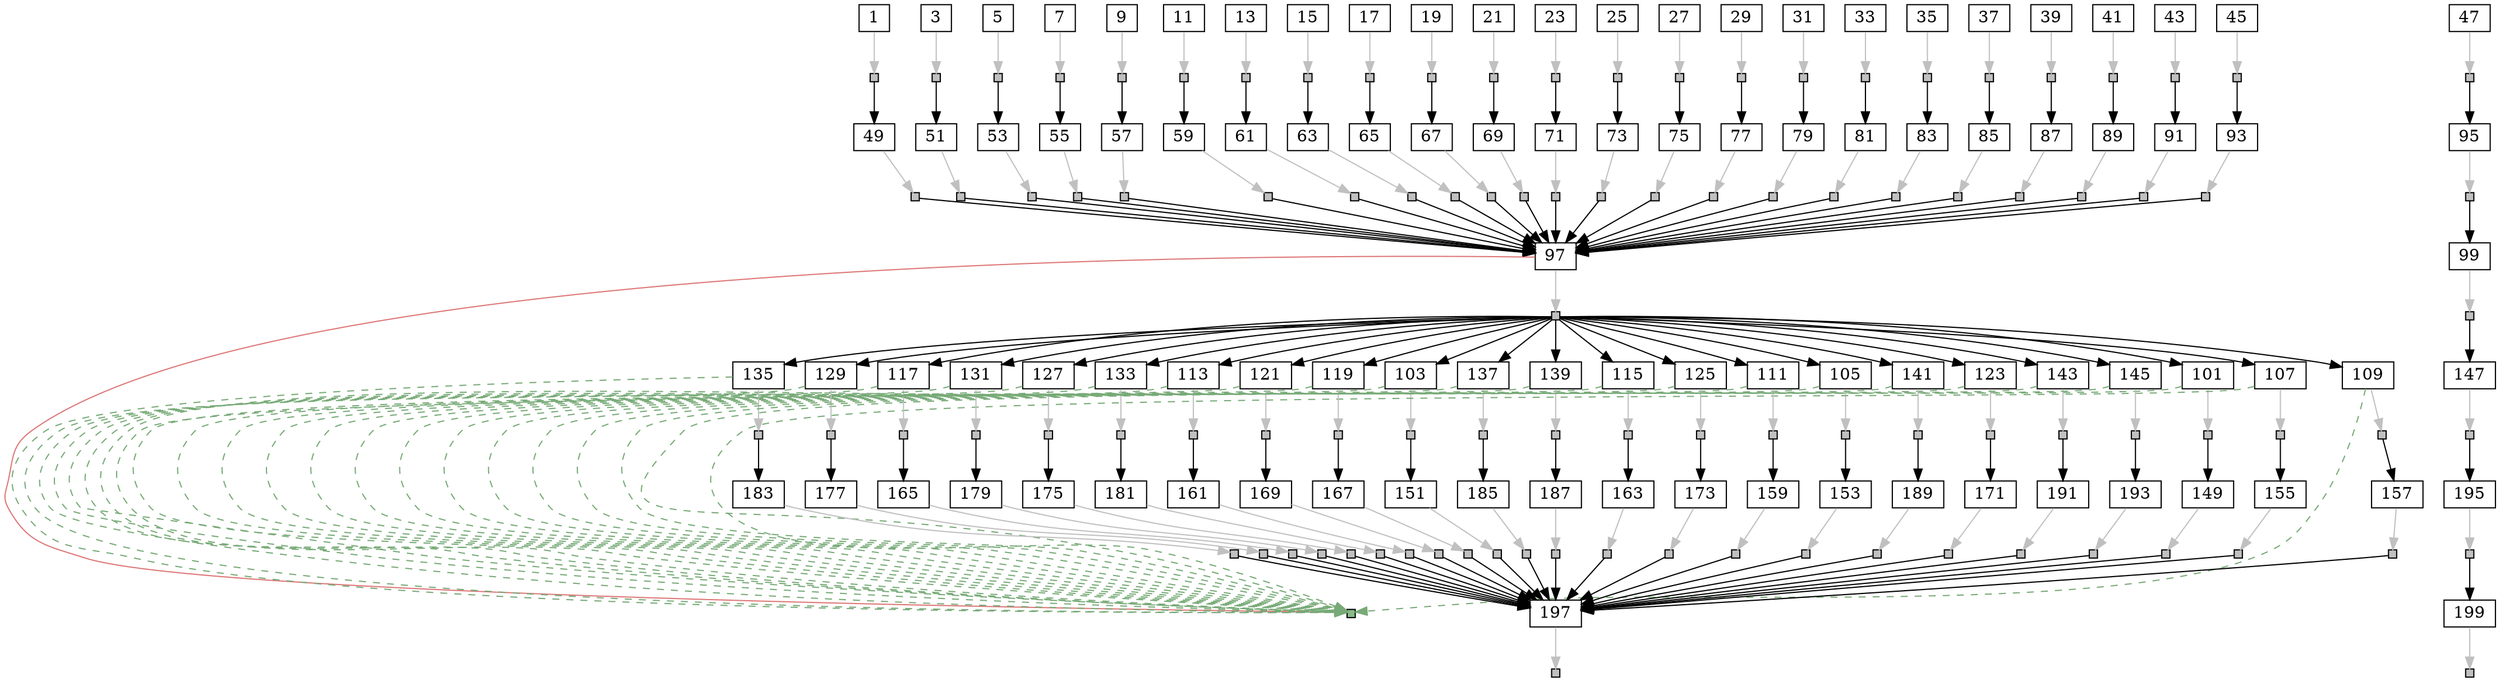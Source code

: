 strict digraph  {
	node [label="\N"];
	1	 [height=0,
		shape=rect,
		size=17.86,
		width=0];
	2	 [fillcolor=gray,
		height=0.1,
		label="",
		shape=rect,
		size=0,
		style=filled,
		width=0.1];
	1 -> 2	 [color=gray,
		size=41515602.0];
	49	 [height=0,
		shape=rect,
		size=311.02,
		width=0];
	2 -> 49	 [size=1007641.0];
	3	 [height=0,
		shape=rect,
		size=17.87,
		width=0];
	4	 [fillcolor=gray,
		height=0.1,
		label="",
		shape=rect,
		size=0,
		style=filled,
		width=0.1];
	3 -> 4	 [color=gray,
		size=41496533.0];
	51	 [height=0,
		shape=rect,
		size=552.89,
		width=0];
	4 -> 51	 [size=1026829.0];
	5	 [height=0,
		shape=rect,
		size=17.87,
		width=0];
	6	 [fillcolor=gray,
		height=0.1,
		label="",
		shape=rect,
		size=0,
		style=filled,
		width=0.1];
	5 -> 6	 [color=gray,
		size=41516612.0];
	53	 [height=0,
		shape=rect,
		size=450.52,
		width=0];
	6 -> 53	 [size=976190.0];
	7	 [height=0,
		shape=rect,
		size=18.29,
		width=0];
	8	 [fillcolor=gray,
		height=0.1,
		label="",
		shape=rect,
		size=0,
		style=filled,
		width=0.1];
	7 -> 8	 [color=gray,
		size=41467341.0];
	55	 [height=0,
		shape=rect,
		size=681.89,
		width=0];
	8 -> 55	 [size=948458.0];
	9	 [height=0,
		shape=rect,
		size=17.73,
		width=0];
	10	 [fillcolor=gray,
		height=0.1,
		label="",
		shape=rect,
		size=0,
		style=filled,
		width=0.1];
	9 -> 10	 [color=gray,
		size=41506314.0];
	57	 [height=0,
		shape=rect,
		size=465.43,
		width=0];
	10 -> 57	 [size=1004529.0];
	11	 [height=0,
		shape=rect,
		size=18.64,
		width=0];
	12	 [fillcolor=gray,
		height=0.1,
		label="",
		shape=rect,
		size=0,
		style=filled,
		width=0.1];
	11 -> 12	 [color=gray,
		size=41491439.0];
	59	 [height=0,
		shape=rect,
		size=684.59,
		width=0];
	12 -> 59	 [size=999733.0];
	13	 [height=0,
		shape=rect,
		size=17.55,
		width=0];
	14	 [fillcolor=gray,
		height=0.1,
		label="",
		shape=rect,
		size=0,
		style=filled,
		width=0.1];
	13 -> 14	 [color=gray,
		size=41459068.0];
	61	 [height=0,
		shape=rect,
		size=403.4,
		width=0];
	14 -> 61	 [size=964794.0];
	15	 [height=0,
		shape=rect,
		size=18.04,
		width=0];
	16	 [fillcolor=gray,
		height=0.1,
		label="",
		shape=rect,
		size=0,
		style=filled,
		width=0.1];
	15 -> 16	 [color=gray,
		size=41459003.0];
	63	 [height=0,
		shape=rect,
		size=457.83,
		width=0];
	16 -> 63	 [size=946081.0];
	17	 [height=0,
		shape=rect,
		size=18.06,
		width=0];
	18	 [fillcolor=gray,
		height=0.1,
		label="",
		shape=rect,
		size=0,
		style=filled,
		width=0.1];
	17 -> 18	 [color=gray,
		size=41479043.0];
	65	 [height=0,
		shape=rect,
		size=599.49,
		width=0];
	18 -> 65	 [size=992512.0];
	19	 [height=0,
		shape=rect,
		size=17.69,
		width=0];
	20	 [fillcolor=gray,
		height=0.1,
		label="",
		shape=rect,
		size=0,
		style=filled,
		width=0.1];
	19 -> 20	 [color=gray,
		size=41408931.0];
	67	 [height=0,
		shape=rect,
		size=245.62,
		width=0];
	20 -> 67	 [size=957311.0];
	21	 [height=0,
		shape=rect,
		size=18.09,
		width=0];
	22	 [fillcolor=gray,
		height=0.1,
		label="",
		shape=rect,
		size=0,
		style=filled,
		width=0.1];
	21 -> 22	 [color=gray,
		size=41497246.0];
	69	 [height=0,
		shape=rect,
		size=514.82,
		width=0];
	22 -> 69	 [size=990620.0];
	23	 [height=0,
		shape=rect,
		size=18.74,
		width=0];
	24	 [fillcolor=gray,
		height=0.1,
		label="",
		shape=rect,
		size=0,
		style=filled,
		width=0.1];
	23 -> 24	 [color=gray,
		size=41495692.0];
	71	 [height=0,
		shape=rect,
		size=549.47,
		width=0];
	24 -> 71	 [size=965071.0];
	25	 [height=0,
		shape=rect,
		size=18.05,
		width=0];
	26	 [fillcolor=gray,
		height=0.1,
		label="",
		shape=rect,
		size=0,
		style=filled,
		width=0.1];
	25 -> 26	 [color=gray,
		size=41496209.0];
	73	 [height=0,
		shape=rect,
		size=350.98,
		width=0];
	26 -> 73	 [size=981083.0];
	27	 [height=0,
		shape=rect,
		size=17.51,
		width=0];
	28	 [fillcolor=gray,
		height=0.1,
		label="",
		shape=rect,
		size=0,
		style=filled,
		width=0.1];
	27 -> 28	 [color=gray,
		size=41537704.0];
	75	 [height=0,
		shape=rect,
		size=288.28,
		width=0];
	28 -> 75	 [size=989352.0];
	29	 [height=0,
		shape=rect,
		size=18.56,
		width=0];
	30	 [fillcolor=gray,
		height=0.1,
		label="",
		shape=rect,
		size=0,
		style=filled,
		width=0.1];
	29 -> 30	 [color=gray,
		size=41481860.0];
	77	 [height=0,
		shape=rect,
		size=319.34,
		width=0];
	30 -> 77	 [size=963881.0];
	31	 [height=0,
		shape=rect,
		size=18.65,
		width=0];
	32	 [fillcolor=gray,
		height=0.1,
		label="",
		shape=rect,
		size=0,
		style=filled,
		width=0.1];
	31 -> 32	 [color=gray,
		size=41497609.0];
	79	 [height=0,
		shape=rect,
		size=473.35,
		width=0];
	32 -> 79	 [size=997604.0];
	33	 [height=0,
		shape=rect,
		size=18.48,
		width=0];
	34	 [fillcolor=gray,
		height=0.1,
		label="",
		shape=rect,
		size=0,
		style=filled,
		width=0.1];
	33 -> 34	 [color=gray,
		size=41497667.0];
	81	 [height=0,
		shape=rect,
		size=476.49,
		width=0];
	34 -> 81	 [size=1005008.0];
	35	 [height=0,
		shape=rect,
		size=18.06,
		width=0];
	36	 [fillcolor=gray,
		height=0.1,
		label="",
		shape=rect,
		size=0,
		style=filled,
		width=0.1];
	35 -> 36	 [color=gray,
		size=41448507.0];
	83	 [height=0,
		shape=rect,
		size=269.69,
		width=0];
	36 -> 83	 [size=970429.0];
	37	 [height=0,
		shape=rect,
		size=17.76,
		width=0];
	38	 [fillcolor=gray,
		height=0.1,
		label="",
		shape=rect,
		size=0,
		style=filled,
		width=0.1];
	37 -> 38	 [color=gray,
		size=41502389.0];
	85	 [height=0,
		shape=rect,
		size=310.22,
		width=0];
	38 -> 85	 [size=975493.0];
	39	 [height=0,
		shape=rect,
		size=18.12,
		width=0];
	40	 [fillcolor=gray,
		height=0.1,
		label="",
		shape=rect,
		size=0,
		style=filled,
		width=0.1];
	39 -> 40	 [color=gray,
		size=41523883.0];
	87	 [height=0,
		shape=rect,
		size=317.88,
		width=0];
	40 -> 87	 [size=1002208.0];
	41	 [height=0,
		shape=rect,
		size=17.99,
		width=0];
	42	 [fillcolor=gray,
		height=0.1,
		label="",
		shape=rect,
		size=0,
		style=filled,
		width=0.1];
	41 -> 42	 [color=gray,
		size=41479752.0];
	89	 [height=0,
		shape=rect,
		size=286.33,
		width=0];
	42 -> 89	 [size=1011325.0];
	43	 [height=0,
		shape=rect,
		size=17.68,
		width=0];
	44	 [fillcolor=gray,
		height=0.1,
		label="",
		shape=rect,
		size=0,
		style=filled,
		width=0.1];
	43 -> 44	 [color=gray,
		size=41519904.0];
	91	 [height=0,
		shape=rect,
		size=435.44,
		width=0];
	44 -> 91	 [size=996251.0];
	45	 [height=0,
		shape=rect,
		size=17.74,
		width=0];
	46	 [fillcolor=gray,
		height=0.1,
		label="",
		shape=rect,
		size=0,
		style=filled,
		width=0.1];
	45 -> 46	 [color=gray,
		size=41491027.0];
	93	 [height=0,
		shape=rect,
		size=499.82,
		width=0];
	46 -> 93	 [size=965156.0];
	47	 [height=0,
		shape=rect,
		size=17.97,
		width=0];
	48	 [fillcolor=gray,
		height=0.1,
		label="",
		shape=rect,
		size=0,
		style=filled,
		width=0.1];
	47 -> 48	 [color=gray,
		size=41442157.0];
	95	 [height=0,
		shape=rect,
		size=529.0,
		width=0];
	48 -> 95	 [size=972298.0];
	50	 [fillcolor=gray,
		height=0.1,
		label="",
		shape=rect,
		size=0,
		style=filled,
		width=0.1];
	49 -> 50	 [color=gray,
		size=43256769.0];
	97	 [height=0,
		shape=rect,
		size=5.36,
		width=0];
	50 -> 97	 [size=327385.0];
	52	 [fillcolor=gray,
		height=0.1,
		label="",
		shape=rect,
		size=0,
		style=filled,
		width=0.1];
	51 -> 52	 [color=gray,
		size=43169143.0];
	52 -> 97	 [size=278016.0];
	54	 [fillcolor=gray,
		height=0.1,
		label="",
		shape=rect,
		size=0,
		style=filled,
		width=0.1];
	53 -> 54	 [color=gray,
		size=43378442.0];
	54 -> 97	 [size=416597.0];
	56	 [fillcolor=gray,
		height=0.1,
		label="",
		shape=rect,
		size=0,
		style=filled,
		width=0.1];
	55 -> 56	 [color=gray,
		size=43408832.0];
	56 -> 97	 [size=468526.0];
	58	 [fillcolor=gray,
		height=0.1,
		label="",
		shape=rect,
		size=0,
		style=filled,
		width=0.1];
	57 -> 58	 [color=gray,
		size=43119499.0];
	58 -> 97	 [size=196291.0];
	60	 [fillcolor=gray,
		height=0.1,
		label="",
		shape=rect,
		size=0,
		style=filled,
		width=0.1];
	59 -> 60	 [color=gray,
		size=43206560.0];
	60 -> 97	 [size=293431.0];
	62	 [fillcolor=gray,
		height=0.1,
		label="",
		shape=rect,
		size=0,
		style=filled,
		width=0.1];
	61 -> 62	 [color=gray,
		size=43331635.0];
	62 -> 97	 [size=415938.0];
	64	 [fillcolor=gray,
		height=0.1,
		label="",
		shape=rect,
		size=0,
		style=filled,
		width=0.1];
	63 -> 64	 [color=gray,
		size=43272598.0];
	64 -> 97	 [size=338253.0];
	66	 [fillcolor=gray,
		height=0.1,
		label="",
		shape=rect,
		size=0,
		style=filled,
		width=0.1];
	65 -> 66	 [color=gray,
		size=43361697.0];
	66 -> 97	 [size=453743.0];
	68	 [fillcolor=gray,
		height=0.1,
		label="",
		shape=rect,
		size=0,
		style=filled,
		width=0.1];
	67 -> 68	 [color=gray,
		size=43120821.0];
	68 -> 97	 [size=247778.0];
	70	 [fillcolor=gray,
		height=0.1,
		label="",
		shape=rect,
		size=0,
		style=filled,
		width=0.1];
	69 -> 70	 [color=gray,
		size=43306654.0];
	70 -> 97	 [size=378605.0];
	72	 [fillcolor=gray,
		height=0.1,
		label="",
		shape=rect,
		size=0,
		style=filled,
		width=0.1];
	71 -> 72	 [color=gray,
		size=43161099.0];
	72 -> 97	 [size=209055.0];
	74	 [fillcolor=gray,
		height=0.1,
		label="",
		shape=rect,
		size=0,
		style=filled,
		width=0.1];
	73 -> 74	 [color=gray,
		size=43315913.0];
	74 -> 97	 [size=379364.0];
	76	 [fillcolor=gray,
		height=0.1,
		label="",
		shape=rect,
		size=0,
		style=filled,
		width=0.1];
	75 -> 76	 [color=gray,
		size=43132791.0];
	76 -> 97	 [size=163016.0];
	78	 [fillcolor=gray,
		height=0.1,
		label="",
		shape=rect,
		size=0,
		style=filled,
		width=0.1];
	77 -> 78	 [color=gray,
		size=43300077.0];
	78 -> 97	 [size=360675.0];
	80	 [fillcolor=gray,
		height=0.1,
		label="",
		shape=rect,
		size=0,
		style=filled,
		width=0.1];
	79 -> 80	 [color=gray,
		size=43114980.0];
	80 -> 97	 [size=193552.0];
	82	 [fillcolor=gray,
		height=0.1,
		label="",
		shape=rect,
		size=0,
		style=filled,
		width=0.1];
	81 -> 82	 [color=gray,
		size=43249708.0];
	82 -> 97	 [size=335626.0];
	84	 [fillcolor=gray,
		height=0.1,
		label="",
		shape=rect,
		size=0,
		style=filled,
		width=0.1];
	83 -> 84	 [color=gray,
		size=43296063.0];
	84 -> 97	 [size=396562.0];
	86	 [fillcolor=gray,
		height=0.1,
		label="",
		shape=rect,
		size=0,
		style=filled,
		width=0.1];
	85 -> 86	 [color=gray,
		size=43223953.0];
	86 -> 97	 [size=275634.0];
	88	 [fillcolor=gray,
		height=0.1,
		label="",
		shape=rect,
		size=0,
		style=filled,
		width=0.1];
	87 -> 88	 [color=gray,
		size=43246910.0];
	88 -> 97	 [size=303812.0];
	90	 [fillcolor=gray,
		height=0.1,
		label="",
		shape=rect,
		size=0,
		style=filled,
		width=0.1];
	89 -> 90	 [color=gray,
		size=43093532.0];
	90 -> 97	 [size=203682.0];
	92	 [fillcolor=gray,
		height=0.1,
		label="",
		shape=rect,
		size=0,
		style=filled,
		width=0.1];
	91 -> 92	 [color=gray,
		size=43247332.0];
	92 -> 97	 [size=302256.0];
	94	 [fillcolor=gray,
		height=0.1,
		label="",
		shape=rect,
		size=0,
		style=filled,
		width=0.1];
	93 -> 94	 [color=gray,
		size=43126834.0];
	94 -> 97	 [size=179540.0];
	96	 [fillcolor=gray,
		height=0.1,
		label="",
		shape=rect,
		size=0,
		style=filled,
		width=0.1];
	95 -> 96	 [color=gray,
		size=43184695.0];
	99	 [height=0,
		shape=rect,
		size=5.56,
		width=0];
	96 -> 99	 [size=293413.0];
	98	 [fillcolor=gray,
		height=0.1,
		label="",
		shape=rect,
		size=0,
		style=filled,
		width=0.1];
	97 -> 98	 [color=gray,
		size=19953.0];
	201	 [fillcolor="#88bb88",
		height=0.1,
		label="",
		shape=rect,
		size=0,
		style=filled,
		width=0.1];
	97 -> 201	 [color="#dd7777",
		size=345920.0,
		weight=0];
	101	 [height=0,
		shape=rect,
		size=4.51,
		width=0];
	98 -> 101	 [size=0];
	103	 [height=0,
		shape=rect,
		size=5.1,
		width=0];
	98 -> 103	 [size=0];
	105	 [height=0,
		shape=rect,
		size=4.91,
		width=0];
	98 -> 105	 [size=0];
	107	 [height=0,
		shape=rect,
		size=5.03,
		width=0];
	98 -> 107	 [size=0];
	109	 [height=0,
		shape=rect,
		size=5.33,
		width=0];
	98 -> 109	 [size=0];
	111	 [height=0,
		shape=rect,
		size=5.33,
		width=0];
	98 -> 111	 [size=0];
	113	 [height=0,
		shape=rect,
		size=5.14,
		width=0];
	98 -> 113	 [size=0];
	115	 [height=0,
		shape=rect,
		size=4.94,
		width=0];
	98 -> 115	 [size=0];
	117	 [height=0,
		shape=rect,
		size=5.0,
		width=0];
	98 -> 117	 [size=0];
	119	 [height=0,
		shape=rect,
		size=4.96,
		width=0];
	98 -> 119	 [size=0];
	121	 [height=0,
		shape=rect,
		size=4.9,
		width=0];
	98 -> 121	 [size=0];
	123	 [height=0,
		shape=rect,
		size=5.69,
		width=0];
	98 -> 123	 [size=0];
	125	 [height=0,
		shape=rect,
		size=5.03,
		width=0];
	98 -> 125	 [size=0];
	127	 [height=0,
		shape=rect,
		size=4.96,
		width=0];
	98 -> 127	 [size=0];
	129	 [height=0,
		shape=rect,
		size=5.02,
		width=0];
	98 -> 129	 [size=0];
	131	 [height=0,
		shape=rect,
		size=4.75,
		width=0];
	98 -> 131	 [size=0];
	133	 [height=0,
		shape=rect,
		size=4.89,
		width=0];
	98 -> 133	 [size=0];
	135	 [height=0,
		shape=rect,
		size=5.41,
		width=0];
	98 -> 135	 [size=0];
	137	 [height=0,
		shape=rect,
		size=4.92,
		width=0];
	98 -> 137	 [size=0];
	139	 [height=0,
		shape=rect,
		size=5.05,
		width=0];
	98 -> 139	 [size=0];
	141	 [height=0,
		shape=rect,
		size=4.9,
		width=0];
	98 -> 141	 [size=0];
	143	 [height=0,
		shape=rect,
		size=4.9,
		width=0];
	98 -> 143	 [size=0];
	145	 [height=0,
		shape=rect,
		size=4.62,
		width=0];
	98 -> 145	 [size=0];
	100	 [fillcolor=gray,
		height=0.1,
		label="",
		shape=rect,
		size=0,
		style=filled,
		width=0.1];
	99 -> 100	 [color=gray,
		size=29026.0];
	147	 [height=0,
		shape=rect,
		size=4.84,
		width=0];
	100 -> 147	 [size=29026.0];
	102	 [fillcolor=gray,
		height=0.1,
		label="",
		shape=rect,
		size=0,
		style=filled,
		width=0.1];
	101 -> 102	 [color=gray,
		size=27321.0];
	101 -> 201	 [color="#77aa77",
		size=0,
		style=dashed,
		weight=0];
	149	 [height=0,
		shape=rect,
		size=375.98,
		width=0];
	102 -> 149	 [size=7368.0];
	104	 [fillcolor=gray,
		height=0.1,
		label="",
		shape=rect,
		size=0,
		style=filled,
		width=0.1];
	103 -> 104	 [color=gray,
		size=30148.0];
	103 -> 201	 [color="#77aa77",
		size=0,
		style=dashed,
		weight=0];
	151	 [height=0,
		shape=rect,
		size=663.43,
		width=0];
	104 -> 151	 [size=10195.0];
	106	 [fillcolor=gray,
		height=0.1,
		label="",
		shape=rect,
		size=0,
		style=filled,
		width=0.1];
	105 -> 106	 [color=gray,
		size=30199.0];
	105 -> 201	 [color="#77aa77",
		size=0,
		style=dashed,
		weight=0];
	153	 [height=0,
		shape=rect,
		size=609.8,
		width=0];
	106 -> 153	 [size=10246.0];
	108	 [fillcolor=gray,
		height=0.1,
		label="",
		shape=rect,
		size=0,
		style=filled,
		width=0.1];
	107 -> 108	 [color=gray,
		size=27637.0];
	107 -> 201	 [color="#77aa77",
		size=0,
		style=dashed,
		weight=0];
	155	 [height=0,
		shape=rect,
		size=240.5,
		width=0];
	108 -> 155	 [size=7684.0];
	110	 [fillcolor=gray,
		height=0.1,
		label="",
		shape=rect,
		size=0,
		style=filled,
		width=0.1];
	109 -> 110	 [color=gray,
		size=38742.0];
	109 -> 201	 [color="#77aa77",
		size=0,
		style=dashed,
		weight=0];
	157	 [height=0,
		shape=rect,
		size=327.91,
		width=0];
	110 -> 157	 [size=18789.0];
	112	 [fillcolor=gray,
		height=0.1,
		label="",
		shape=rect,
		size=0,
		style=filled,
		width=0.1];
	111 -> 112	 [color=gray,
		size=28104.0];
	111 -> 201	 [color="#77aa77",
		size=0,
		style=dashed,
		weight=0];
	159	 [height=0,
		shape=rect,
		size=494.96,
		width=0];
	112 -> 159	 [size=8151.0];
	114	 [fillcolor=gray,
		height=0.1,
		label="",
		shape=rect,
		size=0,
		style=filled,
		width=0.1];
	113 -> 114	 [color=gray,
		size=38110.0];
	113 -> 201	 [color="#77aa77",
		size=0,
		style=dashed,
		weight=0];
	161	 [height=0,
		shape=rect,
		size=419.06,
		width=0];
	114 -> 161	 [size=18157.0];
	116	 [fillcolor=gray,
		height=0.1,
		label="",
		shape=rect,
		size=0,
		style=filled,
		width=0.1];
	115 -> 116	 [color=gray,
		size=29465.0];
	115 -> 201	 [color="#77aa77",
		size=0,
		style=dashed,
		weight=0];
	163	 [height=0,
		shape=rect,
		size=313.27,
		width=0];
	116 -> 163	 [size=9512.0];
	118	 [fillcolor=gray,
		height=0.1,
		label="",
		shape=rect,
		size=0,
		style=filled,
		width=0.1];
	117 -> 118	 [color=gray,
		size=34124.0];
	117 -> 201	 [color="#77aa77",
		size=0,
		style=dashed,
		weight=0];
	165	 [height=0,
		shape=rect,
		size=271.31,
		width=0];
	118 -> 165	 [size=14171.0];
	120	 [fillcolor=gray,
		height=0.1,
		label="",
		shape=rect,
		size=0,
		style=filled,
		width=0.1];
	119 -> 120	 [color=gray,
		size=27416.0];
	119 -> 201	 [color="#77aa77",
		size=0,
		style=dashed,
		weight=0];
	167	 [height=0,
		shape=rect,
		size=243.93,
		width=0];
	120 -> 167	 [size=7463.0];
	122	 [fillcolor=gray,
		height=0.1,
		label="",
		shape=rect,
		size=0,
		style=filled,
		width=0.1];
	121 -> 122	 [color=gray,
		size=37993.0];
	121 -> 201	 [color="#77aa77",
		size=0,
		style=dashed,
		weight=0];
	169	 [height=0,
		shape=rect,
		size=467.35,
		width=0];
	122 -> 169	 [size=18040.0];
	124	 [fillcolor=gray,
		height=0.1,
		label="",
		shape=rect,
		size=0,
		style=filled,
		width=0.1];
	123 -> 124	 [color=gray,
		size=32909.0];
	123 -> 201	 [color="#77aa77",
		size=0,
		style=dashed,
		weight=0];
	171	 [height=0,
		shape=rect,
		size=614.46,
		width=0];
	124 -> 171	 [size=12956.0];
	126	 [fillcolor=gray,
		height=0.1,
		label="",
		shape=rect,
		size=0,
		style=filled,
		width=0.1];
	125 -> 126	 [color=gray,
		size=34186.0];
	125 -> 201	 [color="#77aa77",
		size=0,
		style=dashed,
		weight=0];
	173	 [height=0,
		shape=rect,
		size=687.42,
		width=0];
	126 -> 173	 [size=14233.0];
	128	 [fillcolor=gray,
		height=0.1,
		label="",
		shape=rect,
		size=0,
		style=filled,
		width=0.1];
	127 -> 128	 [color=gray,
		size=34323.0];
	127 -> 201	 [color="#77aa77",
		size=0,
		style=dashed,
		weight=0];
	175	 [height=0,
		shape=rect,
		size=654.22,
		width=0];
	128 -> 175	 [size=14370.0];
	130	 [fillcolor=gray,
		height=0.1,
		label="",
		shape=rect,
		size=0,
		style=filled,
		width=0.1];
	129 -> 130	 [color=gray,
		size=27893.0];
	129 -> 201	 [color="#77aa77",
		size=0,
		style=dashed,
		weight=0];
	177	 [height=0,
		shape=rect,
		size=515.69,
		width=0];
	130 -> 177	 [size=7940.0];
	132	 [fillcolor=gray,
		height=0.1,
		label="",
		shape=rect,
		size=0,
		style=filled,
		width=0.1];
	131 -> 132	 [color=gray,
		size=35473.0];
	131 -> 201	 [color="#77aa77",
		size=0,
		style=dashed,
		weight=0];
	179	 [height=0,
		shape=rect,
		size=336.59,
		width=0];
	132 -> 179	 [size=15520.0];
	134	 [fillcolor=gray,
		height=0.1,
		label="",
		shape=rect,
		size=0,
		style=filled,
		width=0.1];
	133 -> 134	 [color=gray,
		size=28310.0];
	133 -> 201	 [color="#77aa77",
		size=0,
		style=dashed,
		weight=0];
	181	 [height=0,
		shape=rect,
		size=408.16,
		width=0];
	134 -> 181	 [size=8357.0];
	136	 [fillcolor=gray,
		height=0.1,
		label="",
		shape=rect,
		size=0,
		style=filled,
		width=0.1];
	135 -> 136	 [color=gray,
		size=32219.0];
	135 -> 201	 [color="#77aa77",
		size=0,
		style=dashed,
		weight=0];
	183	 [height=0,
		shape=rect,
		size=439.76,
		width=0];
	136 -> 183	 [size=12266.0];
	138	 [fillcolor=gray,
		height=0.1,
		label="",
		shape=rect,
		size=0,
		style=filled,
		width=0.1];
	137 -> 138	 [color=gray,
		size=28641.0];
	137 -> 201	 [color="#77aa77",
		size=0,
		style=dashed,
		weight=0];
	185	 [height=0,
		shape=rect,
		size=645.57,
		width=0];
	138 -> 185	 [size=8688.0];
	140	 [fillcolor=gray,
		height=0.1,
		label="",
		shape=rect,
		size=0,
		style=filled,
		width=0.1];
	139 -> 140	 [color=gray,
		size=28486.0];
	139 -> 201	 [color="#77aa77",
		size=0,
		style=dashed,
		weight=0];
	187	 [height=0,
		shape=rect,
		size=444.86,
		width=0];
	140 -> 187	 [size=8533.0];
	142	 [fillcolor=gray,
		height=0.1,
		label="",
		shape=rect,
		size=0,
		style=filled,
		width=0.1];
	141 -> 142	 [color=gray,
		size=35150.0];
	141 -> 201	 [color="#77aa77",
		size=0,
		style=dashed,
		weight=0];
	189	 [height=0,
		shape=rect,
		size=233.99,
		width=0];
	142 -> 189	 [size=15197.0];
	144	 [fillcolor=gray,
		height=0.1,
		label="",
		shape=rect,
		size=0,
		style=filled,
		width=0.1];
	143 -> 144	 [color=gray,
		size=36935.0];
	143 -> 201	 [color="#77aa77",
		size=0,
		style=dashed,
		weight=0];
	191	 [height=0,
		shape=rect,
		size=437.4,
		width=0];
	144 -> 191	 [size=16982.0];
	146	 [fillcolor=gray,
		height=0.1,
		label="",
		shape=rect,
		size=0,
		style=filled,
		width=0.1];
	145 -> 146	 [color=gray,
		size=34315.0];
	145 -> 201	 [color="#77aa77",
		size=0,
		style=dashed,
		weight=0];
	193	 [height=0,
		shape=rect,
		size=230.92,
		width=0];
	146 -> 193	 [size=14362.0];
	148	 [fillcolor=gray,
		height=0.1,
		label="",
		shape=rect,
		size=0,
		style=filled,
		width=0.1];
	147 -> 148	 [color=gray,
		size=16745.0];
	195	 [height=0,
		shape=rect,
		size=341.81,
		width=0];
	148 -> 195	 [size=16745.0];
	150	 [fillcolor=gray,
		height=0.1,
		label="",
		shape=rect,
		size=0,
		style=filled,
		width=0.1];
	149 -> 150	 [color=gray,
		size=43165722.0];
	197	 [height=0,
		shape=rect,
		size=5.43,
		width=0];
	150 -> 197	 [size=236338.0];
	152	 [fillcolor=gray,
		height=0.1,
		label="",
		shape=rect,
		size=0,
		style=filled,
		width=0.1];
	151 -> 152	 [color=gray,
		size=43209467.0];
	152 -> 197	 [size=318340.0];
	154	 [fillcolor=gray,
		height=0.1,
		label="",
		shape=rect,
		size=0,
		style=filled,
		width=0.1];
	153 -> 154	 [color=gray,
		size=43159930.0];
	154 -> 197	 [size=198085.0];
	156	 [fillcolor=gray,
		height=0.1,
		label="",
		shape=rect,
		size=0,
		style=filled,
		width=0.1];
	155 -> 156	 [color=gray,
		size=43215287.0];
	156 -> 197	 [size=274981.0];
	158	 [fillcolor=gray,
		height=0.1,
		label="",
		shape=rect,
		size=0,
		style=filled,
		width=0.1];
	157 -> 158	 [color=gray,
		size=43373546.0];
	158 -> 197	 [size=450338.0];
	160	 [fillcolor=gray,
		height=0.1,
		label="",
		shape=rect,
		size=0,
		style=filled,
		width=0.1];
	159 -> 160	 [color=gray,
		size=43258932.0];
	160 -> 197	 [size=345803.0];
	162	 [fillcolor=gray,
		height=0.1,
		label="",
		shape=rect,
		size=0,
		style=filled,
		width=0.1];
	161 -> 162	 [color=gray,
		size=43142299.0];
	162 -> 197	 [size=226602.0];
	164	 [fillcolor=gray,
		height=0.1,
		label="",
		shape=rect,
		size=0,
		style=filled,
		width=0.1];
	163 -> 164	 [color=gray,
		size=43339756.0];
	164 -> 197	 [size=405411.0];
	166	 [fillcolor=gray,
		height=0.1,
		label="",
		shape=rect,
		size=0,
		style=filled,
		width=0.1];
	165 -> 166	 [color=gray,
		size=43182559.0];
	166 -> 197	 [size=274605.0];
	168	 [fillcolor=gray,
		height=0.1,
		label="",
		shape=rect,
		size=0,
		style=filled,
		width=0.1];
	167 -> 168	 [color=gray,
		size=43244571.0];
	168 -> 197	 [size=371528.0];
	170	 [fillcolor=gray,
		height=0.1,
		label="",
		shape=rect,
		size=0,
		style=filled,
		width=0.1];
	169 -> 170	 [color=gray,
		size=43374926.0];
	170 -> 197	 [size=446877.0];
	172	 [fillcolor=gray,
		height=0.1,
		label="",
		shape=rect,
		size=0,
		style=filled,
		width=0.1];
	171 -> 172	 [color=gray,
		size=43420318.0];
	172 -> 197	 [size=468274.0];
	174	 [fillcolor=gray,
		height=0.1,
		label="",
		shape=rect,
		size=0,
		style=filled,
		width=0.1];
	173 -> 174	 [color=gray,
		size=43298054.0];
	174 -> 197	 [size=361505.0];
	176	 [fillcolor=gray,
		height=0.1,
		label="",
		shape=rect,
		size=0,
		style=filled,
		width=0.1];
	175 -> 176	 [color=gray,
		size=43252870.0];
	176 -> 197	 [size=283095.0];
	178	 [fillcolor=gray,
		height=0.1,
		label="",
		shape=rect,
		size=0,
		style=filled,
		width=0.1];
	177 -> 178	 [color=gray,
		size=43336073.0];
	178 -> 197	 [size=396671.0];
	180	 [fillcolor=gray,
		height=0.1,
		label="",
		shape=rect,
		size=0,
		style=filled,
		width=0.1];
	179 -> 180	 [color=gray,
		size=43333619.0];
	180 -> 197	 [size=412191.0];
	182	 [fillcolor=gray,
		height=0.1,
		label="",
		shape=rect,
		size=0,
		style=filled,
		width=0.1];
	181 -> 182	 [color=gray,
		size=43139939.0];
	182 -> 197	 [size=225857.0];
	184	 [fillcolor=gray,
		height=0.1,
		label="",
		shape=rect,
		size=0,
		style=filled,
		width=0.1];
	183 -> 184	 [color=gray,
		size=43344362.0];
	184 -> 197	 [size=444861.0];
	186	 [fillcolor=gray,
		height=0.1,
		label="",
		shape=rect,
		size=0,
		style=filled,
		width=0.1];
	185 -> 186	 [color=gray,
		size=43330215.0];
	186 -> 197	 [size=381896.0];
	188	 [fillcolor=gray,
		height=0.1,
		label="",
		shape=rect,
		size=0,
		style=filled,
		width=0.1];
	187 -> 188	 [color=gray,
		size=43204990.0];
	188 -> 197	 [size=261892.0];
	190	 [fillcolor=gray,
		height=0.1,
		label="",
		shape=rect,
		size=0,
		style=filled,
		width=0.1];
	189 -> 190	 [color=gray,
		size=43295321.0];
	190 -> 197	 [size=405471.0];
	192	 [fillcolor=gray,
		height=0.1,
		label="",
		shape=rect,
		size=0,
		style=filled,
		width=0.1];
	191 -> 192	 [color=gray,
		size=43414293.0];
	192 -> 197	 [size=469217.0];
	194	 [fillcolor=gray,
		height=0.1,
		label="",
		shape=rect,
		size=0,
		style=filled,
		width=0.1];
	193 -> 194	 [color=gray,
		size=43345718.0];
	194 -> 197	 [size=398424.0];
	196	 [fillcolor=gray,
		height=0.1,
		label="",
		shape=rect,
		size=0,
		style=filled,
		width=0.1];
	195 -> 196	 [color=gray,
		size=43237202.0];
	199	 [height=0,
		shape=rect,
		size=5.51,
		width=0];
	196 -> 199	 [size=345920.0];
	198	 [fillcolor=gray,
		height=0.1,
		label="",
		shape=rect,
		size=0,
		style=filled,
		width=0.1];
	197 -> 198	 [color=gray,
		size=28280.0];
	200	 [fillcolor=gray,
		height=0.1,
		label="",
		shape=rect,
		size=0,
		style=filled,
		width=0.1];
	199 -> 200	 [color=gray,
		size=28507.0];
}

